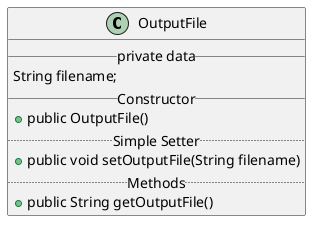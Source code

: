 @startuml
class OutputFile{
__private data__
String filename;
__Constructor__
+public OutputFile()
..Simple Setter..
+public void setOutputFile(String filename)
..Methods..
+public String getOutputFile()
}
@enduml